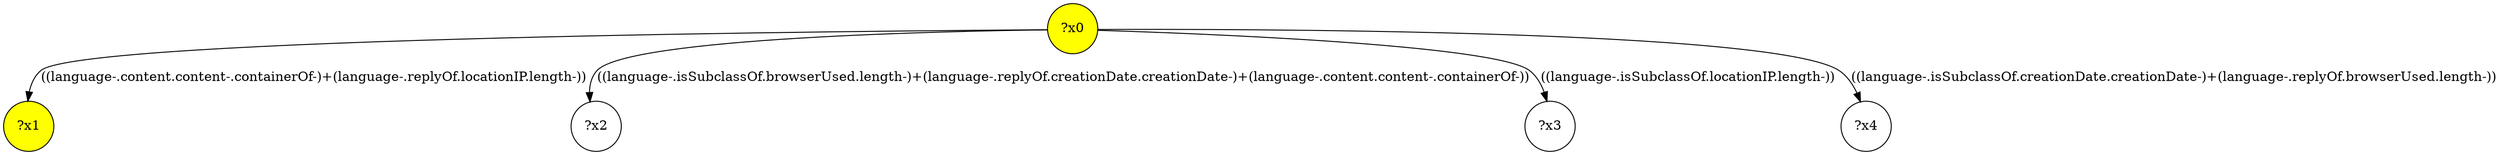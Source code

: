 digraph g {
	x0 [fillcolor="yellow", style="filled," shape=circle, label="?x0"];
	x1 [fillcolor="yellow", style="filled," shape=circle, label="?x1"];
	x0 -> x1 [label="((language-.content.content-.containerOf-)+(language-.replyOf.locationIP.length-))"];
	x2 [shape=circle, label="?x2"];
	x0 -> x2 [label="((language-.isSubclassOf.browserUsed.length-)+(language-.replyOf.creationDate.creationDate-)+(language-.content.content-.containerOf-))"];
	x3 [shape=circle, label="?x3"];
	x0 -> x3 [label="((language-.isSubclassOf.locationIP.length-))"];
	x4 [shape=circle, label="?x4"];
	x0 -> x4 [label="((language-.isSubclassOf.creationDate.creationDate-)+(language-.replyOf.browserUsed.length-))"];
}

